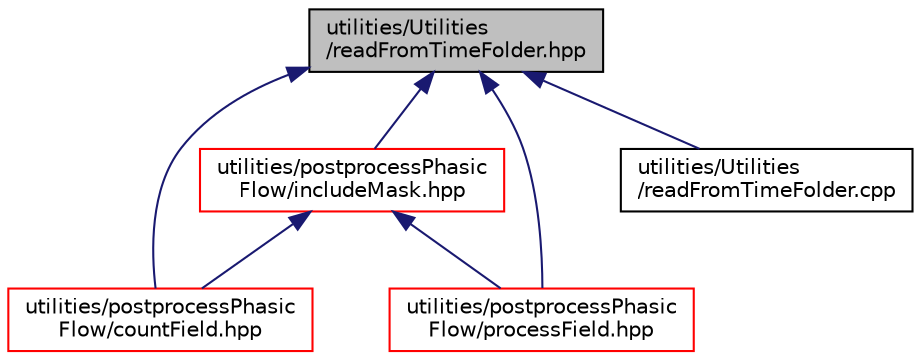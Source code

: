 digraph "utilities/Utilities/readFromTimeFolder.hpp"
{
 // LATEX_PDF_SIZE
  edge [fontname="Helvetica",fontsize="10",labelfontname="Helvetica",labelfontsize="10"];
  node [fontname="Helvetica",fontsize="10",shape=record];
  Node1 [label="utilities/Utilities\l/readFromTimeFolder.hpp",height=0.2,width=0.4,color="black", fillcolor="grey75", style="filled", fontcolor="black",tooltip=" "];
  Node1 -> Node2 [dir="back",color="midnightblue",fontsize="10",style="solid",fontname="Helvetica"];
  Node2 [label="utilities/postprocessPhasic\lFlow/countField.hpp",height=0.2,width=0.4,color="red", fillcolor="white", style="filled",URL="$countField_8hpp.html",tooltip=" "];
  Node1 -> Node5 [dir="back",color="midnightblue",fontsize="10",style="solid",fontname="Helvetica"];
  Node5 [label="utilities/postprocessPhasic\lFlow/includeMask.hpp",height=0.2,width=0.4,color="red", fillcolor="white", style="filled",URL="$includeMask_8hpp.html",tooltip=" "];
  Node5 -> Node2 [dir="back",color="midnightblue",fontsize="10",style="solid",fontname="Helvetica"];
  Node5 -> Node12 [dir="back",color="midnightblue",fontsize="10",style="solid",fontname="Helvetica"];
  Node12 [label="utilities/postprocessPhasic\lFlow/processField.hpp",height=0.2,width=0.4,color="red", fillcolor="white", style="filled",URL="$processField_8hpp.html",tooltip=" "];
  Node1 -> Node12 [dir="back",color="midnightblue",fontsize="10",style="solid",fontname="Helvetica"];
  Node1 -> Node17 [dir="back",color="midnightblue",fontsize="10",style="solid",fontname="Helvetica"];
  Node17 [label="utilities/Utilities\l/readFromTimeFolder.cpp",height=0.2,width=0.4,color="black", fillcolor="white", style="filled",URL="$readFromTimeFolder_8cpp.html",tooltip=" "];
}
